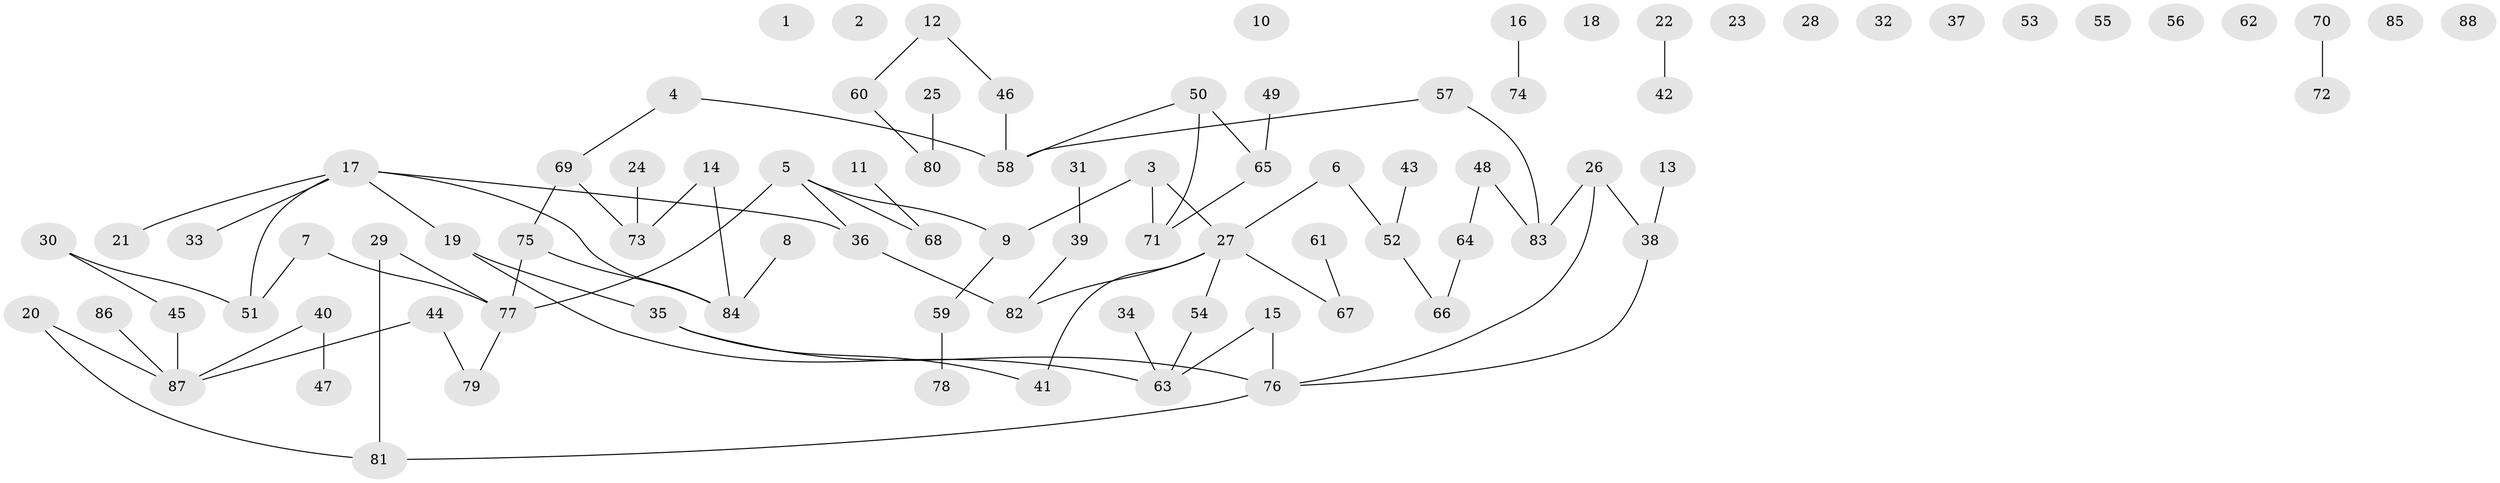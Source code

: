 // coarse degree distribution, {0: 0.3269230769230769, 9: 0.019230769230769232, 5: 0.038461538461538464, 8: 0.019230769230769232, 3: 0.15384615384615385, 1: 0.19230769230769232, 2: 0.19230769230769232, 7: 0.019230769230769232, 6: 0.019230769230769232, 4: 0.019230769230769232}
// Generated by graph-tools (version 1.1) at 2025/16/03/04/25 18:16:26]
// undirected, 88 vertices, 85 edges
graph export_dot {
graph [start="1"]
  node [color=gray90,style=filled];
  1;
  2;
  3;
  4;
  5;
  6;
  7;
  8;
  9;
  10;
  11;
  12;
  13;
  14;
  15;
  16;
  17;
  18;
  19;
  20;
  21;
  22;
  23;
  24;
  25;
  26;
  27;
  28;
  29;
  30;
  31;
  32;
  33;
  34;
  35;
  36;
  37;
  38;
  39;
  40;
  41;
  42;
  43;
  44;
  45;
  46;
  47;
  48;
  49;
  50;
  51;
  52;
  53;
  54;
  55;
  56;
  57;
  58;
  59;
  60;
  61;
  62;
  63;
  64;
  65;
  66;
  67;
  68;
  69;
  70;
  71;
  72;
  73;
  74;
  75;
  76;
  77;
  78;
  79;
  80;
  81;
  82;
  83;
  84;
  85;
  86;
  87;
  88;
  3 -- 9;
  3 -- 27;
  3 -- 71;
  4 -- 58;
  4 -- 69;
  5 -- 9;
  5 -- 36;
  5 -- 68;
  5 -- 77;
  6 -- 27;
  6 -- 52;
  7 -- 51;
  7 -- 77;
  8 -- 84;
  9 -- 59;
  11 -- 68;
  12 -- 46;
  12 -- 60;
  13 -- 38;
  14 -- 73;
  14 -- 84;
  15 -- 63;
  15 -- 76;
  16 -- 74;
  17 -- 19;
  17 -- 21;
  17 -- 33;
  17 -- 36;
  17 -- 51;
  17 -- 84;
  19 -- 35;
  19 -- 63;
  20 -- 81;
  20 -- 87;
  22 -- 42;
  24 -- 73;
  25 -- 80;
  26 -- 38;
  26 -- 76;
  26 -- 83;
  27 -- 41;
  27 -- 54;
  27 -- 67;
  27 -- 82;
  29 -- 77;
  29 -- 81;
  30 -- 45;
  30 -- 51;
  31 -- 39;
  34 -- 63;
  35 -- 41;
  35 -- 76;
  36 -- 82;
  38 -- 76;
  39 -- 82;
  40 -- 47;
  40 -- 87;
  43 -- 52;
  44 -- 79;
  44 -- 87;
  45 -- 87;
  46 -- 58;
  48 -- 64;
  48 -- 83;
  49 -- 65;
  50 -- 58;
  50 -- 65;
  50 -- 71;
  52 -- 66;
  54 -- 63;
  57 -- 58;
  57 -- 83;
  59 -- 78;
  60 -- 80;
  61 -- 67;
  64 -- 66;
  65 -- 71;
  69 -- 73;
  69 -- 75;
  70 -- 72;
  75 -- 77;
  75 -- 84;
  76 -- 81;
  77 -- 79;
  86 -- 87;
}
